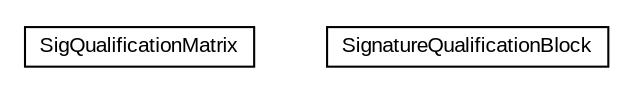 #!/usr/local/bin/dot
#
# Class diagram 
# Generated by UMLGraph version R5_6-24-gf6e263 (http://www.umlgraph.org/)
#

digraph G {
	edge [fontname="arial",fontsize=10,labelfontname="arial",labelfontsize=10];
	node [fontname="arial",fontsize=10,shape=plaintext];
	nodesep=0.25;
	ranksep=0.5;
	// eu.europa.esig.dss.validation.process.qualification.signature.SigQualificationMatrix
	c46378 [label=<<table title="eu.europa.esig.dss.validation.process.qualification.signature.SigQualificationMatrix" border="0" cellborder="1" cellspacing="0" cellpadding="2" port="p" href="./SigQualificationMatrix.html">
		<tr><td><table border="0" cellspacing="0" cellpadding="1">
<tr><td align="center" balign="center"> SigQualificationMatrix </td></tr>
		</table></td></tr>
		</table>>, URL="./SigQualificationMatrix.html", fontname="arial", fontcolor="black", fontsize=10.0];
	// eu.europa.esig.dss.validation.process.qualification.signature.SignatureQualificationBlock
	c46379 [label=<<table title="eu.europa.esig.dss.validation.process.qualification.signature.SignatureQualificationBlock" border="0" cellborder="1" cellspacing="0" cellpadding="2" port="p" href="./SignatureQualificationBlock.html">
		<tr><td><table border="0" cellspacing="0" cellpadding="1">
<tr><td align="center" balign="center"> SignatureQualificationBlock </td></tr>
		</table></td></tr>
		</table>>, URL="./SignatureQualificationBlock.html", fontname="arial", fontcolor="black", fontsize=10.0];
}

